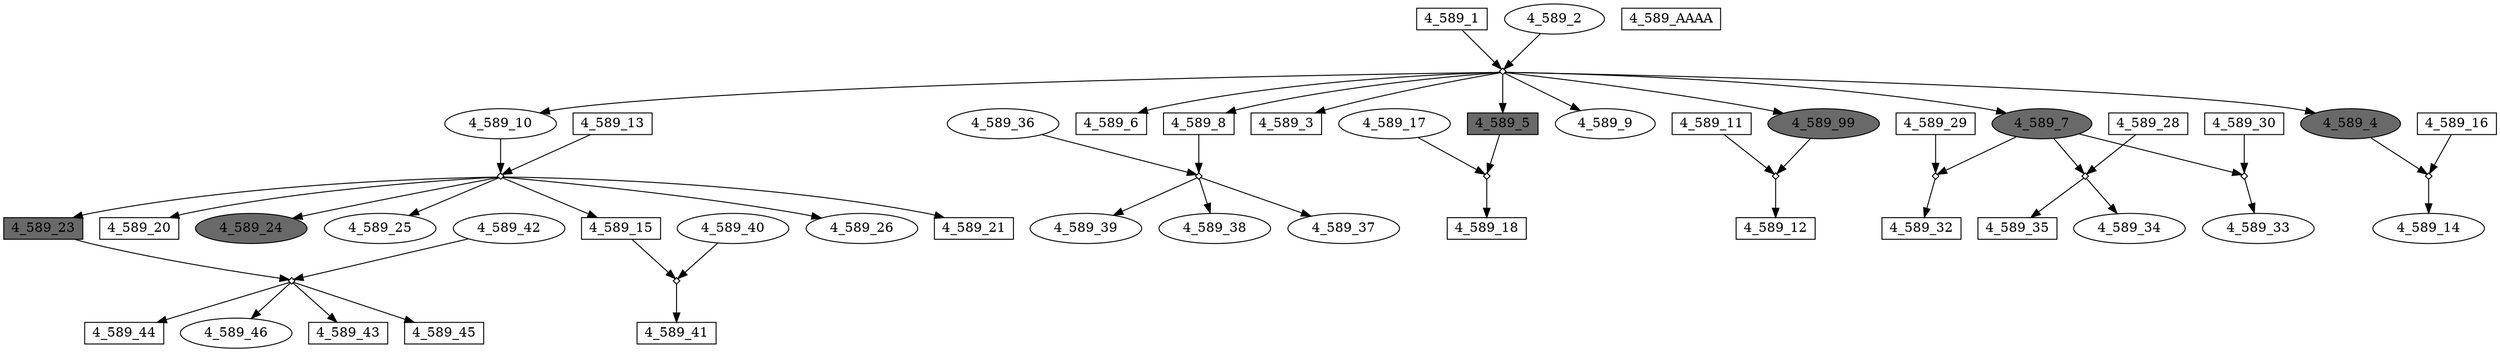 digraph {
	"4_589_6" [shape=box fillcolor=white fontcolor=black height=0.3 regular=0 shape=box style=filled width=0.5]
	"4_589_1x4_589_2" -> "4_589_6"
	"4_589_43" [shape=box fillcolor=white fontcolor=black height=0.3 regular=0 shape=box style=filled width=0.5]
	"4_589_23x4_589_42" -> "4_589_43"
	"4_589_45" [shape=box fillcolor=white fontcolor=black height=0.3 regular=0 shape=box style=filled width=0.5]
	"4_589_23x4_589_42" -> "4_589_45"
	"4_589_41" [shape=box fillcolor=white fontcolor=black height=0.3 regular=0 shape=box style=filled width=0.5]
	"4_589_15x4_589_40" -> "4_589_41"
	"4_589_42" [shape=box fillcolor=white fontcolor=black height=0.3 regular=0 shape=ellipse style=filled width=0.5]
	"4_589_42" -> "4_589_23x4_589_42"
	"4_589_44" [shape=box fillcolor=white fontcolor=black height=0.3 regular=0 shape=box style=filled width=0.5]
	"4_589_23x4_589_42" -> "4_589_44"
	"4_589_46" [shape=box fillcolor=white fontcolor=black height=0.3 regular=0 shape=ellipse style=filled width=0.5]
	"4_589_23x4_589_42" -> "4_589_46"
	"4_589_3" [shape=box fillcolor=white fontcolor=black height=0.3 regular=0 shape=box style=filled width=0.5]
	"4_589_1x4_589_2" -> "4_589_3"
	"4_589_11" [shape=box fillcolor=white fontcolor=black height=0.3 regular=0 shape=box style=filled width=0.5]
	"4_589_11" -> "4_589_11x4_589_99"
	"4_589_9" [shape=box fillcolor=white fontcolor=black height=0.3 regular=0 shape=ellipse style=filled width=0.5]
	"4_589_1x4_589_2" -> "4_589_9"
	"4_589_13" [shape=box fillcolor=white fontcolor=black height=0.3 regular=0 shape=box style=filled width=0.5]
	"4_589_13" -> "4_589_13x4_589_10"
	"4_589_12" [shape=box fillcolor=white fontcolor=black height=0.3 regular=0 shape=box style=filled width=0.5]
	"4_589_11x4_589_99" -> "4_589_12"
	"4_589_40" [shape=box fillcolor=white fontcolor=black height=0.3 regular=0 shape=ellipse style=filled width=0.5]
	"4_589_40" -> "4_589_15x4_589_40"
	"4_589_29" [shape=box fillcolor=white fontcolor=black height=0.3 regular=0 shape=box style=filled width=0.5]
	"4_589_29" -> "4_589_29x4_589_7"
	"4_589_10" [shape=box fillcolor=white fontcolor=black height=0.3 regular=0 shape=ellipse style=filled width=0.5]
	"4_589_1x4_589_2" -> "4_589_10"
	"4_589_10" -> "4_589_13x4_589_10"
	"4_589_1" [shape=box fillcolor=white fontcolor=black height=0.3 regular=0 shape=box style=filled width=0.5]
	"4_589_1" -> "4_589_1x4_589_2"
	"4_589_8" [shape=box fillcolor=white fontcolor=black height=0.3 regular=0 shape=box style=filled width=0.5]
	"4_589_1x4_589_2" -> "4_589_8"
	"4_589_8" -> "4_589_8x4_589_36"
	"4_589_39" [shape=box fillcolor=white fontcolor=black height=0.3 regular=0 shape=ellipse style=filled width=0.5]
	"4_589_8x4_589_36" -> "4_589_39"
	"4_589_38" [shape=box fillcolor=white fontcolor=black height=0.3 regular=0 shape=ellipse style=filled width=0.5]
	"4_589_8x4_589_36" -> "4_589_38"
	"4_589_4" [shape=box fillcolor=dimgrey fontcolor=black height=0.3 regular=0 shape=ellipse style=filled width=0.5]
	"4_589_1x4_589_2" -> "4_589_4"
	"4_589_4" -> "4_589_16x4_589_4"
	"4_589_18" [shape=box fillcolor=white fontcolor=black height=0.3 regular=0 shape=box style=filled width=0.5]
	"4_589_5x4_589_17" -> "4_589_18"
	"4_589_16" [shape=box fillcolor=white fontcolor=black height=0.3 regular=0 shape=box style=filled width=0.5]
	"4_589_16" -> "4_589_16x4_589_4"
	"4_589_99" [shape=box fillcolor=dimgrey fontcolor=black height=0.3 regular=0 shape=ellipse style=filled width=0.5]
	"4_589_1x4_589_2" -> "4_589_99"
	"4_589_99" -> "4_589_11x4_589_99"
	"4_589_15" [shape=box fillcolor=white fontcolor=black height=0.3 regular=0 shape=box style=filled width=0.5]
	"4_589_13x4_589_10" -> "4_589_15"
	"4_589_15" -> "4_589_15x4_589_40"
	"4_589_2" [shape=box fillcolor=white fontcolor=black height=0.3 regular=0 shape=ellipse style=filled width=0.5]
	"4_589_2" -> "4_589_1x4_589_2"
	"4_589_17" [shape=box fillcolor=white fontcolor=black height=0.3 regular=0 shape=ellipse style=filled width=0.5]
	"4_589_17" -> "4_589_5x4_589_17"
	"4_589_21" [shape=box fillcolor=white fontcolor=black height=0.3 regular=0 shape=box style=filled width=0.5]
	"4_589_13x4_589_10" -> "4_589_21"
	"4_589_28" [shape=box fillcolor=white fontcolor=black height=0.3 regular=0 shape=box style=filled width=0.5]
	"4_589_28" -> "4_589_28x4_589_7"
	"4_589_30" [shape=box fillcolor=white fontcolor=black height=0.3 regular=0 shape=box style=filled width=0.5]
	"4_589_30" -> "4_589_30x4_589_7"
	"4_589_32" [shape=box fillcolor=white fontcolor=black height=0.3 regular=0 shape=box style=filled width=0.5]
	"4_589_29x4_589_7" -> "4_589_32"
	"4_589_5" [shape=box fillcolor=dimgrey fontcolor=black height=0.3 regular=0 shape=box style=filled width=0.5]
	"4_589_1x4_589_2" -> "4_589_5"
	"4_589_5" -> "4_589_5x4_589_17"
	"4_589_20" [shape=box fillcolor=white fontcolor=black height=0.3 regular=0 shape=box style=filled width=0.5]
	"4_589_13x4_589_10" -> "4_589_20"
	"4_589_33" [shape=box fillcolor=white fontcolor=black height=0.3 regular=0 shape=ellipse style=filled width=0.5]
	"4_589_30x4_589_7" -> "4_589_33"
	"4_589_7" [shape=box fillcolor=dimgrey fontcolor=black height=0.3 regular=0 shape=ellipse style=filled width=0.5]
	"4_589_1x4_589_2" -> "4_589_7"
	"4_589_7" -> "4_589_29x4_589_7"
	"4_589_7" -> "4_589_30x4_589_7"
	"4_589_7" -> "4_589_28x4_589_7"
	"4_589_14" [shape=box fillcolor=white fontcolor=black height=0.3 regular=0 shape=ellipse style=filled width=0.5]
	"4_589_16x4_589_4" -> "4_589_14"
	"4_589_24" [shape=box fillcolor=dimgrey fontcolor=black height=0.3 regular=0 shape=ellipse style=filled width=0.5]
	"4_589_13x4_589_10" -> "4_589_24"
	"4_589_25" [shape=box fillcolor=white fontcolor=black height=0.3 regular=0 shape=ellipse style=filled width=0.5]
	"4_589_13x4_589_10" -> "4_589_25"
	"4_589_26" [shape=box fillcolor=white fontcolor=black height=0.3 regular=0 shape=ellipse style=filled width=0.5]
	"4_589_13x4_589_10" -> "4_589_26"
	"4_589_AAAA" [shape=box fillcolor=white fontcolor=black height=0.3 regular=0 shape=box style=filled width=0.5]
	"4_589_37" [shape=box fillcolor=white fontcolor=black height=0.3 regular=0 shape=ellipse style=filled width=0.5]
	"4_589_8x4_589_36" -> "4_589_37"
	"4_589_36" [shape=box fillcolor=white fontcolor=black height=0.3 regular=0 shape=ellipse style=filled width=0.5]
	"4_589_36" -> "4_589_8x4_589_36"
	"4_589_35" [shape=box fillcolor=white fontcolor=black height=0.3 regular=0 shape=box style=filled width=0.5]
	"4_589_28x4_589_7" -> "4_589_35"
	"4_589_23" [shape=box fillcolor=dimgrey fontcolor=black height=0.3 regular=0 shape=box style=filled width=0.5]
	"4_589_13x4_589_10" -> "4_589_23"
	"4_589_23" -> "4_589_23x4_589_42"
	"4_589_34" [shape=box fillcolor=white fontcolor=black height=0.3 regular=0 shape=ellipse style=filled width=0.5]
	"4_589_28x4_589_7" -> "4_589_34"
	"4_589_29x4_589_7" [label="" height=.1 shape=diamond width=.1]
	"4_589_11x4_589_99" [label="" height=.1 shape=diamond width=.1]
	"4_589_23x4_589_42" [label="" height=.1 shape=diamond width=.1]
	"4_589_15x4_589_40" [label="" height=.1 shape=diamond width=.1]
	"4_589_28x4_589_7" [label="" height=.1 shape=diamond width=.1]
	"4_589_30x4_589_7" [label="" height=.1 shape=diamond width=.1]
	"4_589_16x4_589_4" [label="" height=.1 shape=diamond width=.1]
	"4_589_1x4_589_2" [label="" height=.1 shape=diamond width=.1]
	"4_589_13x4_589_10" [label="" height=.1 shape=diamond width=.1]
	"4_589_5x4_589_17" [label="" height=.1 shape=diamond width=.1]
	"4_589_8x4_589_36" [label="" height=.1 shape=diamond width=.1]
}
